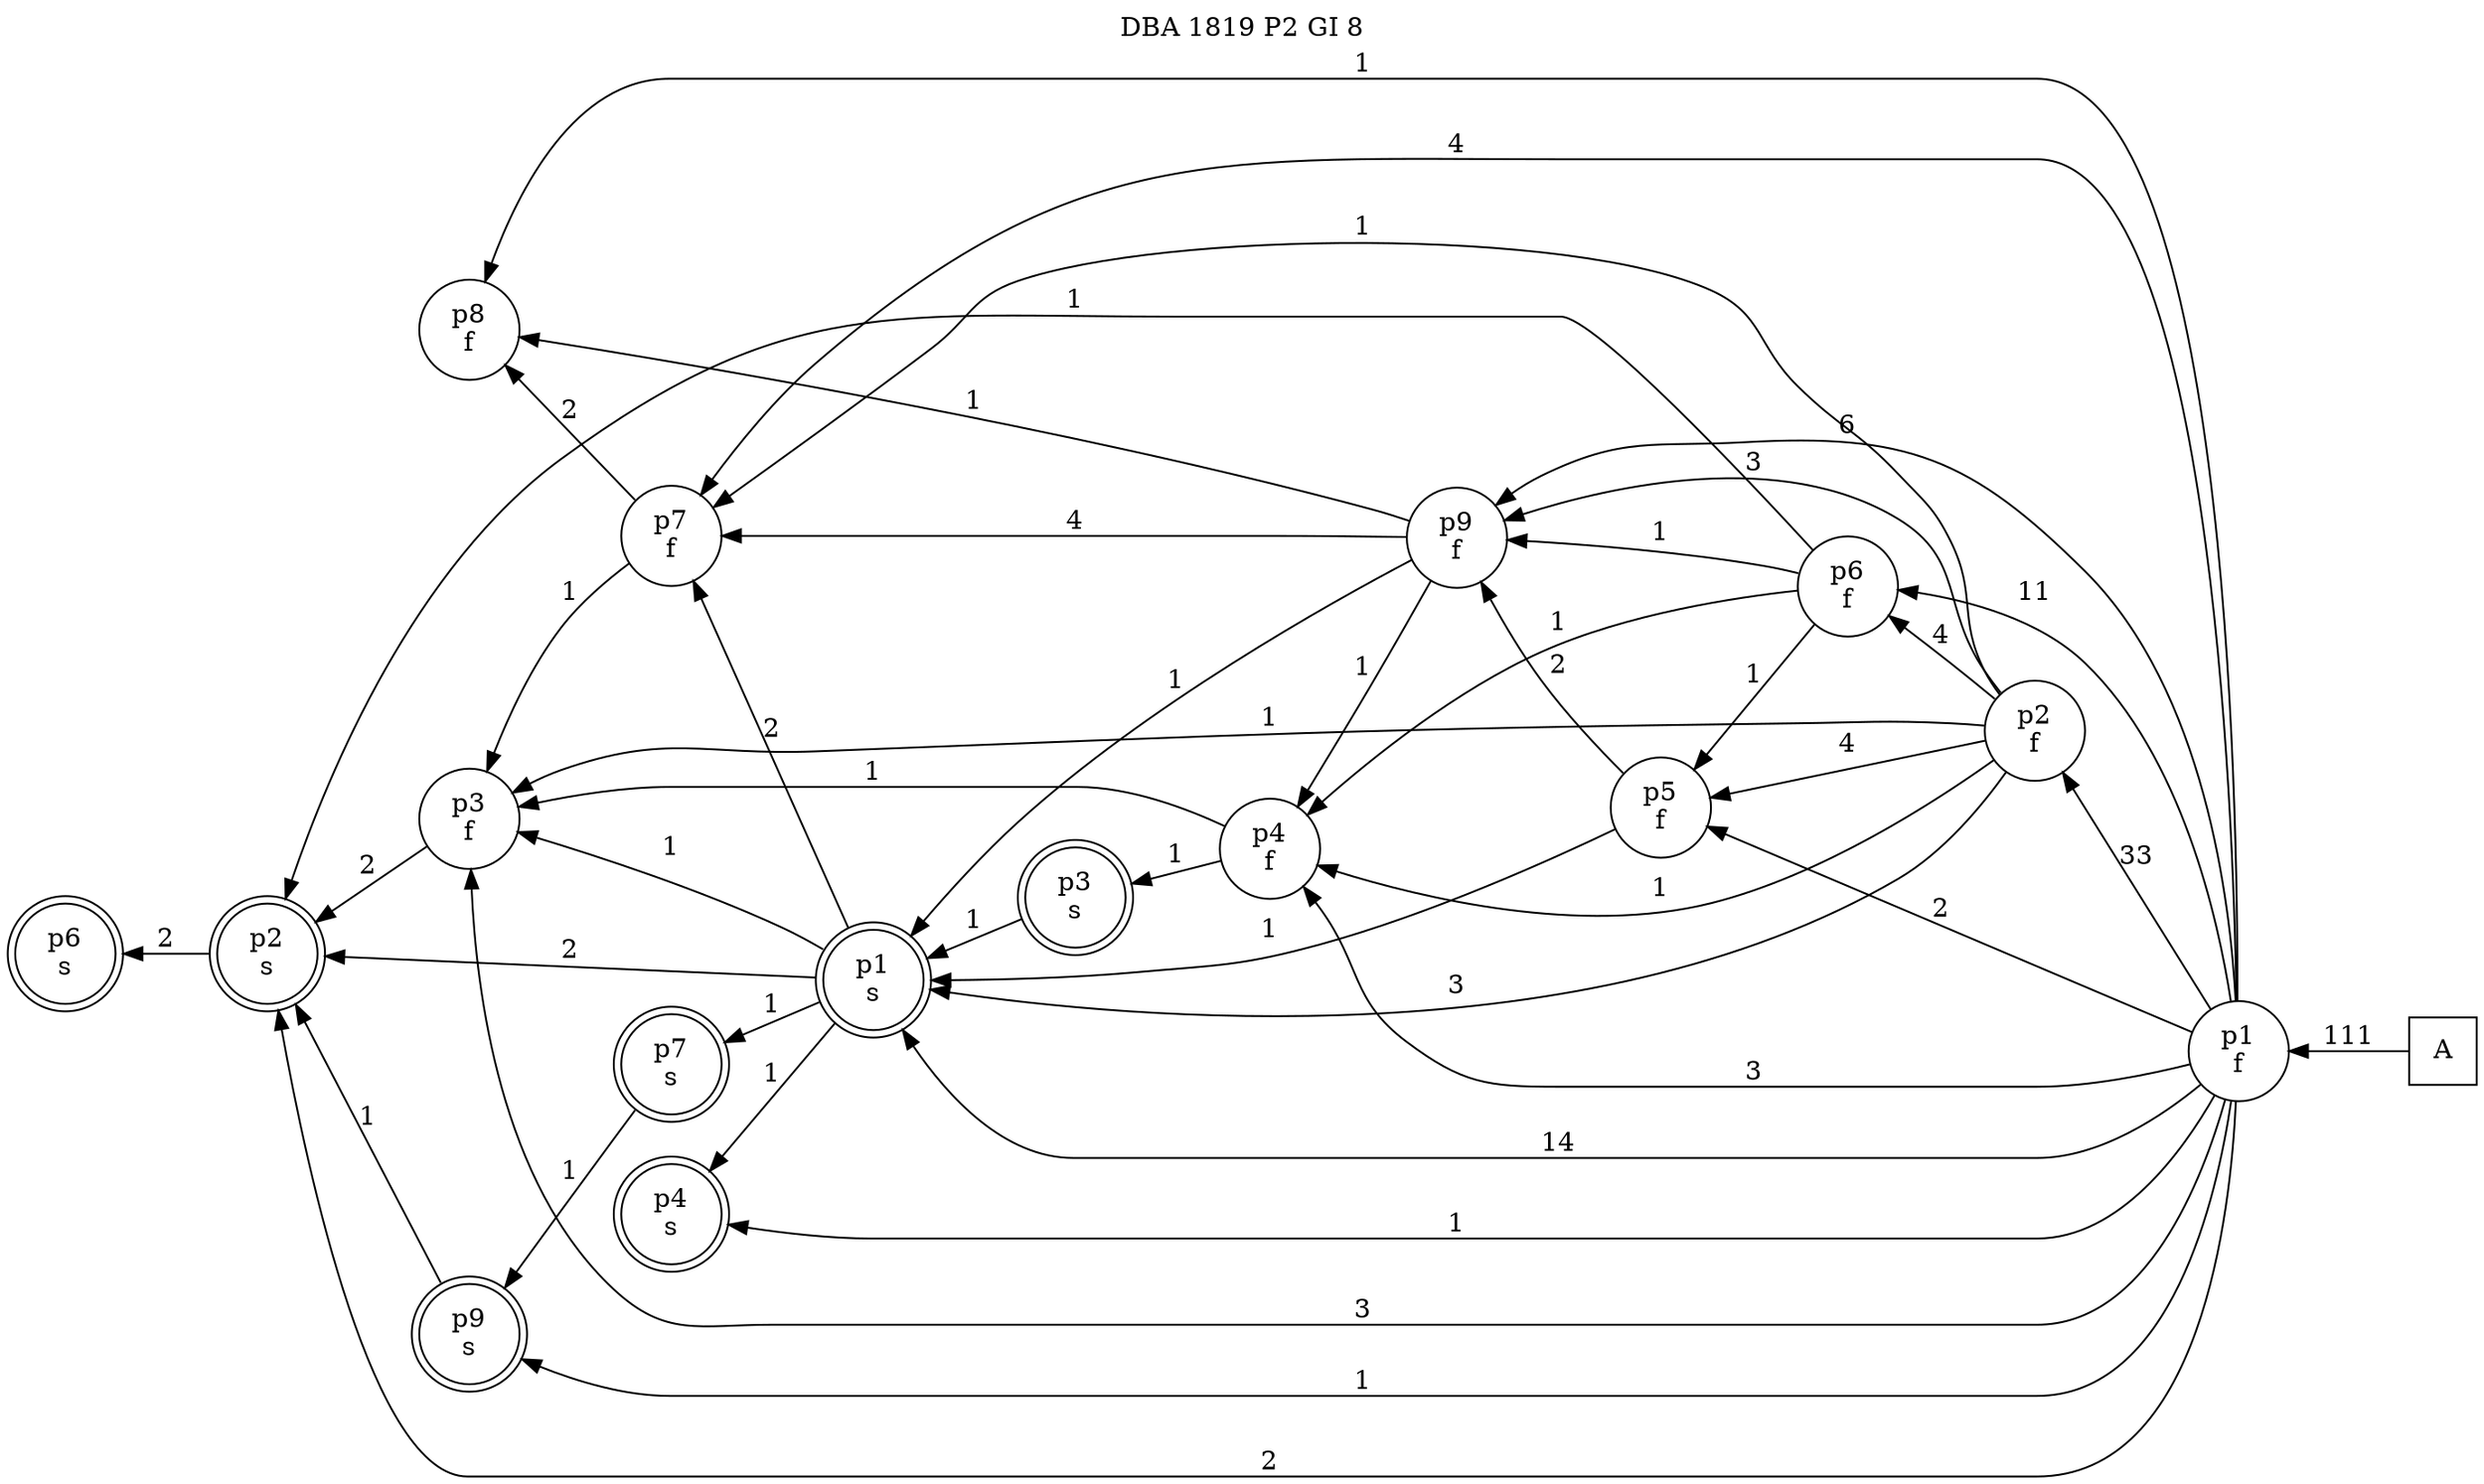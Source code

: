 digraph DBA_1819_P2_GI_8_LOW {
labelloc="tl"
label= " DBA 1819 P2 GI 8 "
rankdir="RL";
"A" [shape="square" label="A"]
"p1_f" [shape="circle" label="p1
f"]
"p2_f" [shape="circle" label="p2
f"]
"p6_f" [shape="circle" label="p6
f"]
"p5_f" [shape="circle" label="p5
f"]
"p9_f" [shape="circle" label="p9
f"]
"p7_f" [shape="circle" label="p7
f"]
"p8_f" [shape="circle" label="p8
f"]
"p3_f" [shape="circle" label="p3
f"]
"p4_f" [shape="circle" label="p4
f"]
"p1_s" [shape="doublecircle" label="p1
s"]
"p2_s" [shape="doublecircle" label="p2
s"]
"p4_s" [shape="doublecircle" label="p4
s"]
"p3_s" [shape="doublecircle" label="p3
s"]
"p6_s" [shape="doublecircle" label="p6
s"]
"p7_s" [shape="doublecircle" label="p7
s"]
"p9_s" [shape="doublecircle" label="p9
s"]
"A" -> "p1_f" [ label=111]
"p1_f" -> "p2_f" [ label=33]
"p1_f" -> "p6_f" [ label=11]
"p1_f" -> "p5_f" [ label=2]
"p1_f" -> "p9_f" [ label=6]
"p1_f" -> "p7_f" [ label=4]
"p1_f" -> "p8_f" [ label=1]
"p1_f" -> "p3_f" [ label=3]
"p1_f" -> "p4_f" [ label=3]
"p1_f" -> "p1_s" [ label=14]
"p1_f" -> "p2_s" [ label=2]
"p1_f" -> "p4_s" [ label=1]
"p1_f" -> "p9_s" [ label=1]
"p2_f" -> "p6_f" [ label=4]
"p2_f" -> "p5_f" [ label=4]
"p2_f" -> "p9_f" [ label=3]
"p2_f" -> "p7_f" [ label=1]
"p2_f" -> "p3_f" [ label=1]
"p2_f" -> "p4_f" [ label=1]
"p2_f" -> "p1_s" [ label=3]
"p6_f" -> "p5_f" [ label=1]
"p6_f" -> "p9_f" [ label=1]
"p6_f" -> "p4_f" [ label=1]
"p6_f" -> "p2_s" [ label=1]
"p5_f" -> "p9_f" [ label=2]
"p5_f" -> "p1_s" [ label=1]
"p9_f" -> "p7_f" [ label=4]
"p9_f" -> "p8_f" [ label=1]
"p9_f" -> "p4_f" [ label=1]
"p9_f" -> "p1_s" [ label=1]
"p7_f" -> "p8_f" [ label=2]
"p7_f" -> "p3_f" [ label=1]
"p3_f" -> "p2_s" [ label=2]
"p4_f" -> "p3_f" [ label=1]
"p4_f" -> "p3_s" [ label=1]
"p1_s" -> "p7_f" [ label=2]
"p1_s" -> "p3_f" [ label=1]
"p1_s" -> "p2_s" [ label=2]
"p1_s" -> "p4_s" [ label=1]
"p1_s" -> "p7_s" [ label=1]
"p2_s" -> "p6_s" [ label=2]
"p3_s" -> "p1_s" [ label=1]
"p7_s" -> "p9_s" [ label=1]
"p9_s" -> "p2_s" [ label=1]
}
